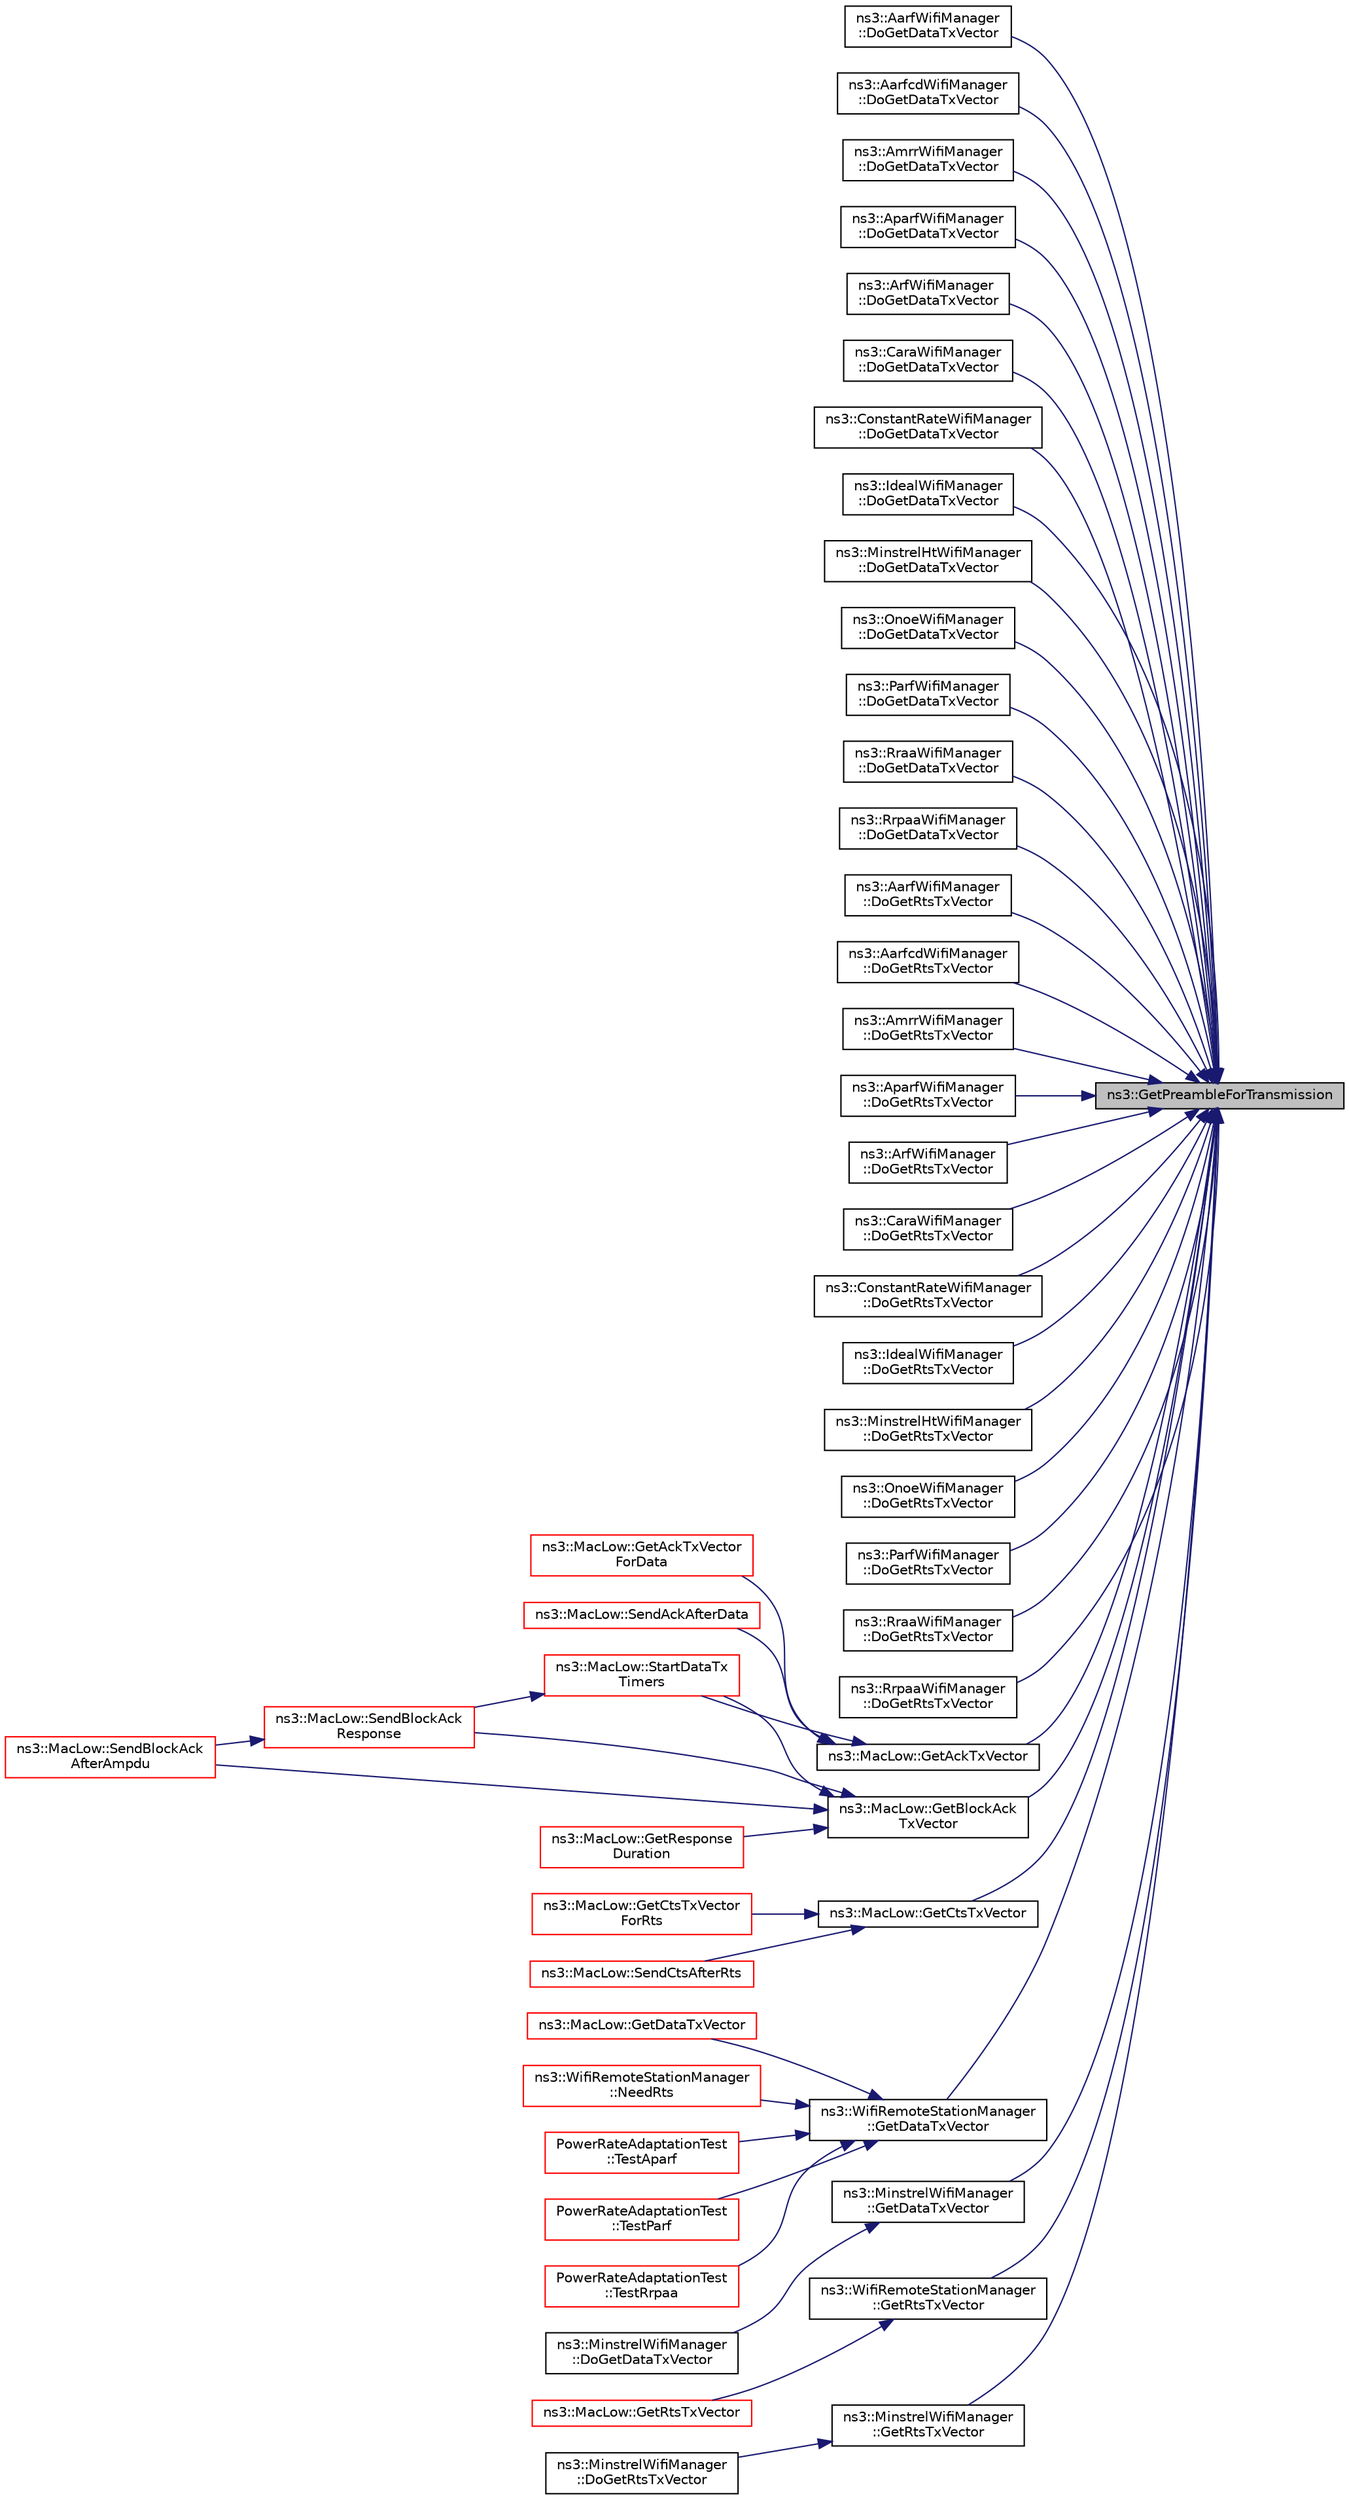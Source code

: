 digraph "ns3::GetPreambleForTransmission"
{
 // LATEX_PDF_SIZE
  edge [fontname="Helvetica",fontsize="10",labelfontname="Helvetica",labelfontsize="10"];
  node [fontname="Helvetica",fontsize="10",shape=record];
  rankdir="RL";
  Node1 [label="ns3::GetPreambleForTransmission",height=0.2,width=0.4,color="black", fillcolor="grey75", style="filled", fontcolor="black",tooltip="Return the preamble to be used for the transmission."];
  Node1 -> Node2 [dir="back",color="midnightblue",fontsize="10",style="solid",fontname="Helvetica"];
  Node2 [label="ns3::AarfWifiManager\l::DoGetDataTxVector",height=0.2,width=0.4,color="black", fillcolor="white", style="filled",URL="$classns3_1_1_aarf_wifi_manager.html#a408d8be07102ba41125c839b01e8a7ee",tooltip=" "];
  Node1 -> Node3 [dir="back",color="midnightblue",fontsize="10",style="solid",fontname="Helvetica"];
  Node3 [label="ns3::AarfcdWifiManager\l::DoGetDataTxVector",height=0.2,width=0.4,color="black", fillcolor="white", style="filled",URL="$classns3_1_1_aarfcd_wifi_manager.html#ab9bfc915e2a36ee071995eb0247b1599",tooltip=" "];
  Node1 -> Node4 [dir="back",color="midnightblue",fontsize="10",style="solid",fontname="Helvetica"];
  Node4 [label="ns3::AmrrWifiManager\l::DoGetDataTxVector",height=0.2,width=0.4,color="black", fillcolor="white", style="filled",URL="$classns3_1_1_amrr_wifi_manager.html#ad18cc0aa1f6f6472e9e5ac2563b85e4c",tooltip=" "];
  Node1 -> Node5 [dir="back",color="midnightblue",fontsize="10",style="solid",fontname="Helvetica"];
  Node5 [label="ns3::AparfWifiManager\l::DoGetDataTxVector",height=0.2,width=0.4,color="black", fillcolor="white", style="filled",URL="$classns3_1_1_aparf_wifi_manager.html#a9be0935377c6c6052cc12407d17dafbd",tooltip=" "];
  Node1 -> Node6 [dir="back",color="midnightblue",fontsize="10",style="solid",fontname="Helvetica"];
  Node6 [label="ns3::ArfWifiManager\l::DoGetDataTxVector",height=0.2,width=0.4,color="black", fillcolor="white", style="filled",URL="$classns3_1_1_arf_wifi_manager.html#a6bd79d80cbb7f743aa1bece1e5c24584",tooltip=" "];
  Node1 -> Node7 [dir="back",color="midnightblue",fontsize="10",style="solid",fontname="Helvetica"];
  Node7 [label="ns3::CaraWifiManager\l::DoGetDataTxVector",height=0.2,width=0.4,color="black", fillcolor="white", style="filled",URL="$classns3_1_1_cara_wifi_manager.html#a948e474fbc8dd16211dc6f6fcb6ef496",tooltip=" "];
  Node1 -> Node8 [dir="back",color="midnightblue",fontsize="10",style="solid",fontname="Helvetica"];
  Node8 [label="ns3::ConstantRateWifiManager\l::DoGetDataTxVector",height=0.2,width=0.4,color="black", fillcolor="white", style="filled",URL="$classns3_1_1_constant_rate_wifi_manager.html#a1e14573f51c878a2fa5511a2c43a2024",tooltip=" "];
  Node1 -> Node9 [dir="back",color="midnightblue",fontsize="10",style="solid",fontname="Helvetica"];
  Node9 [label="ns3::IdealWifiManager\l::DoGetDataTxVector",height=0.2,width=0.4,color="black", fillcolor="white", style="filled",URL="$classns3_1_1_ideal_wifi_manager.html#a2e7570eb1f5cbef1067cfb714e94218e",tooltip=" "];
  Node1 -> Node10 [dir="back",color="midnightblue",fontsize="10",style="solid",fontname="Helvetica"];
  Node10 [label="ns3::MinstrelHtWifiManager\l::DoGetDataTxVector",height=0.2,width=0.4,color="black", fillcolor="white", style="filled",URL="$classns3_1_1_minstrel_ht_wifi_manager.html#abc2436c9c8dabb7c78907f478e1bb8c7",tooltip=" "];
  Node1 -> Node11 [dir="back",color="midnightblue",fontsize="10",style="solid",fontname="Helvetica"];
  Node11 [label="ns3::OnoeWifiManager\l::DoGetDataTxVector",height=0.2,width=0.4,color="black", fillcolor="white", style="filled",URL="$classns3_1_1_onoe_wifi_manager.html#a58c4d341696639d4b0ea618275461da4",tooltip=" "];
  Node1 -> Node12 [dir="back",color="midnightblue",fontsize="10",style="solid",fontname="Helvetica"];
  Node12 [label="ns3::ParfWifiManager\l::DoGetDataTxVector",height=0.2,width=0.4,color="black", fillcolor="white", style="filled",URL="$classns3_1_1_parf_wifi_manager.html#a5a7cc006d12987077a3afc4edd76da86",tooltip=" "];
  Node1 -> Node13 [dir="back",color="midnightblue",fontsize="10",style="solid",fontname="Helvetica"];
  Node13 [label="ns3::RraaWifiManager\l::DoGetDataTxVector",height=0.2,width=0.4,color="black", fillcolor="white", style="filled",URL="$classns3_1_1_rraa_wifi_manager.html#acc7f56a51e22431479e1d534ad7ece84",tooltip=" "];
  Node1 -> Node14 [dir="back",color="midnightblue",fontsize="10",style="solid",fontname="Helvetica"];
  Node14 [label="ns3::RrpaaWifiManager\l::DoGetDataTxVector",height=0.2,width=0.4,color="black", fillcolor="white", style="filled",URL="$classns3_1_1_rrpaa_wifi_manager.html#add26dac79b43d5c0114ba30e8cb29a9e",tooltip=" "];
  Node1 -> Node15 [dir="back",color="midnightblue",fontsize="10",style="solid",fontname="Helvetica"];
  Node15 [label="ns3::AarfWifiManager\l::DoGetRtsTxVector",height=0.2,width=0.4,color="black", fillcolor="white", style="filled",URL="$classns3_1_1_aarf_wifi_manager.html#a4c2d4fbb34d152c3c4fe4530681da512",tooltip=" "];
  Node1 -> Node16 [dir="back",color="midnightblue",fontsize="10",style="solid",fontname="Helvetica"];
  Node16 [label="ns3::AarfcdWifiManager\l::DoGetRtsTxVector",height=0.2,width=0.4,color="black", fillcolor="white", style="filled",URL="$classns3_1_1_aarfcd_wifi_manager.html#a4c4e397e54ae8ff36a90a1e044825586",tooltip=" "];
  Node1 -> Node17 [dir="back",color="midnightblue",fontsize="10",style="solid",fontname="Helvetica"];
  Node17 [label="ns3::AmrrWifiManager\l::DoGetRtsTxVector",height=0.2,width=0.4,color="black", fillcolor="white", style="filled",URL="$classns3_1_1_amrr_wifi_manager.html#a036c453d18e33475b8ad75922682d214",tooltip=" "];
  Node1 -> Node18 [dir="back",color="midnightblue",fontsize="10",style="solid",fontname="Helvetica"];
  Node18 [label="ns3::AparfWifiManager\l::DoGetRtsTxVector",height=0.2,width=0.4,color="black", fillcolor="white", style="filled",URL="$classns3_1_1_aparf_wifi_manager.html#a091b6da1ff7d3d0ae61ca96dc4ee256b",tooltip=" "];
  Node1 -> Node19 [dir="back",color="midnightblue",fontsize="10",style="solid",fontname="Helvetica"];
  Node19 [label="ns3::ArfWifiManager\l::DoGetRtsTxVector",height=0.2,width=0.4,color="black", fillcolor="white", style="filled",URL="$classns3_1_1_arf_wifi_manager.html#a56217b6af0b44febda8b48266562e284",tooltip=" "];
  Node1 -> Node20 [dir="back",color="midnightblue",fontsize="10",style="solid",fontname="Helvetica"];
  Node20 [label="ns3::CaraWifiManager\l::DoGetRtsTxVector",height=0.2,width=0.4,color="black", fillcolor="white", style="filled",URL="$classns3_1_1_cara_wifi_manager.html#a2361885b5679a859cb55c0b29da0c1ad",tooltip=" "];
  Node1 -> Node21 [dir="back",color="midnightblue",fontsize="10",style="solid",fontname="Helvetica"];
  Node21 [label="ns3::ConstantRateWifiManager\l::DoGetRtsTxVector",height=0.2,width=0.4,color="black", fillcolor="white", style="filled",URL="$classns3_1_1_constant_rate_wifi_manager.html#aceb6e32d01d5c3279e96bafde5568719",tooltip=" "];
  Node1 -> Node22 [dir="back",color="midnightblue",fontsize="10",style="solid",fontname="Helvetica"];
  Node22 [label="ns3::IdealWifiManager\l::DoGetRtsTxVector",height=0.2,width=0.4,color="black", fillcolor="white", style="filled",URL="$classns3_1_1_ideal_wifi_manager.html#ab263f9a1c04747b2c2b55774bf97854a",tooltip=" "];
  Node1 -> Node23 [dir="back",color="midnightblue",fontsize="10",style="solid",fontname="Helvetica"];
  Node23 [label="ns3::MinstrelHtWifiManager\l::DoGetRtsTxVector",height=0.2,width=0.4,color="black", fillcolor="white", style="filled",URL="$classns3_1_1_minstrel_ht_wifi_manager.html#a8628d42b27a3bf5cbbd4ea0ec2a79307",tooltip=" "];
  Node1 -> Node24 [dir="back",color="midnightblue",fontsize="10",style="solid",fontname="Helvetica"];
  Node24 [label="ns3::OnoeWifiManager\l::DoGetRtsTxVector",height=0.2,width=0.4,color="black", fillcolor="white", style="filled",URL="$classns3_1_1_onoe_wifi_manager.html#a235403aacb2b69d019b23a86263623d7",tooltip=" "];
  Node1 -> Node25 [dir="back",color="midnightblue",fontsize="10",style="solid",fontname="Helvetica"];
  Node25 [label="ns3::ParfWifiManager\l::DoGetRtsTxVector",height=0.2,width=0.4,color="black", fillcolor="white", style="filled",URL="$classns3_1_1_parf_wifi_manager.html#a693981d57d5f1bdce6a80acf2b0f36a2",tooltip=" "];
  Node1 -> Node26 [dir="back",color="midnightblue",fontsize="10",style="solid",fontname="Helvetica"];
  Node26 [label="ns3::RraaWifiManager\l::DoGetRtsTxVector",height=0.2,width=0.4,color="black", fillcolor="white", style="filled",URL="$classns3_1_1_rraa_wifi_manager.html#a68148d81b6e49676837ec93f43f6f005",tooltip=" "];
  Node1 -> Node27 [dir="back",color="midnightblue",fontsize="10",style="solid",fontname="Helvetica"];
  Node27 [label="ns3::RrpaaWifiManager\l::DoGetRtsTxVector",height=0.2,width=0.4,color="black", fillcolor="white", style="filled",URL="$classns3_1_1_rrpaa_wifi_manager.html#ae174e676f819aa2337f06d21408d007c",tooltip=" "];
  Node1 -> Node28 [dir="back",color="midnightblue",fontsize="10",style="solid",fontname="Helvetica"];
  Node28 [label="ns3::MacLow::GetAckTxVector",height=0.2,width=0.4,color="black", fillcolor="white", style="filled",URL="$classns3_1_1_mac_low.html#aae813ebc059b7e6aa1c88607e2969936",tooltip="Return a TXVECTOR for the Ack frame given the destination and the mode of the Data used by the sender..."];
  Node28 -> Node29 [dir="back",color="midnightblue",fontsize="10",style="solid",fontname="Helvetica"];
  Node29 [label="ns3::MacLow::GetAckTxVector\lForData",height=0.2,width=0.4,color="red", fillcolor="white", style="filled",URL="$classns3_1_1_mac_low.html#aaa82a9f5d9971541a7135f39c4287104",tooltip="Return a TXVECTOR for the BlockAck frame given the destination and the mode of the Data used by the s..."];
  Node28 -> Node31 [dir="back",color="midnightblue",fontsize="10",style="solid",fontname="Helvetica"];
  Node31 [label="ns3::MacLow::SendAckAfterData",height=0.2,width=0.4,color="red", fillcolor="white", style="filled",URL="$classns3_1_1_mac_low.html#a8db1635644b89072dfcb5fbc2330031b",tooltip="Send Ack after receiving Data."];
  Node28 -> Node35 [dir="back",color="midnightblue",fontsize="10",style="solid",fontname="Helvetica"];
  Node35 [label="ns3::MacLow::StartDataTx\lTimers",height=0.2,width=0.4,color="red", fillcolor="white", style="filled",URL="$classns3_1_1_mac_low.html#ae7e8072b7d1f8b775000f6f07ee5a3c1",tooltip="Start a Data timer by scheduling appropriate Ack timeout."];
  Node35 -> Node36 [dir="back",color="midnightblue",fontsize="10",style="solid",fontname="Helvetica"];
  Node36 [label="ns3::MacLow::SendBlockAck\lResponse",height=0.2,width=0.4,color="red", fillcolor="white", style="filled",URL="$classns3_1_1_mac_low.html#a85c374be43ba3bd52fd1ad6efdfef6c6",tooltip="This method creates BlockAck frame with header equals to blockAck and start its transmission."];
  Node36 -> Node37 [dir="back",color="midnightblue",fontsize="10",style="solid",fontname="Helvetica"];
  Node37 [label="ns3::MacLow::SendBlockAck\lAfterAmpdu",height=0.2,width=0.4,color="red", fillcolor="white", style="filled",URL="$classns3_1_1_mac_low.html#af6e2acc771d188c0959871f142912296",tooltip="Invoked after an A-MPDU has been received."];
  Node1 -> Node44 [dir="back",color="midnightblue",fontsize="10",style="solid",fontname="Helvetica"];
  Node44 [label="ns3::MacLow::GetBlockAck\lTxVector",height=0.2,width=0.4,color="black", fillcolor="white", style="filled",URL="$classns3_1_1_mac_low.html#a227f7cf96af4e059f660cd6668869e69",tooltip="Return a TXVECTOR for the BlockAck frame given the destination and the mode of the Data used by the s..."];
  Node44 -> Node45 [dir="back",color="midnightblue",fontsize="10",style="solid",fontname="Helvetica"];
  Node45 [label="ns3::MacLow::GetResponse\lDuration",height=0.2,width=0.4,color="red", fillcolor="white", style="filled",URL="$classns3_1_1_mac_low.html#ae23ccb3c313c640daf5bd4c857eb0d7a",tooltip="Return the time required to transmit the response frames (Ack or BAR+BA following the policy configur..."];
  Node44 -> Node37 [dir="back",color="midnightblue",fontsize="10",style="solid",fontname="Helvetica"];
  Node44 -> Node36 [dir="back",color="midnightblue",fontsize="10",style="solid",fontname="Helvetica"];
  Node44 -> Node35 [dir="back",color="midnightblue",fontsize="10",style="solid",fontname="Helvetica"];
  Node1 -> Node50 [dir="back",color="midnightblue",fontsize="10",style="solid",fontname="Helvetica"];
  Node50 [label="ns3::MacLow::GetCtsTxVector",height=0.2,width=0.4,color="black", fillcolor="white", style="filled",URL="$classns3_1_1_mac_low.html#abe2810a59020adbcf64abbef2bcf319f",tooltip="Return a TXVECTOR for the CTS frame given the destination and the mode of the RTS used by the sender."];
  Node50 -> Node51 [dir="back",color="midnightblue",fontsize="10",style="solid",fontname="Helvetica"];
  Node51 [label="ns3::MacLow::GetCtsTxVector\lForRts",height=0.2,width=0.4,color="red", fillcolor="white", style="filled",URL="$classns3_1_1_mac_low.html#a10a0e90050844fe4273e1259fb23530f",tooltip="Return a TXVECTOR for the CTS frame given the destination and the mode of the RTS used by the sender."];
  Node50 -> Node53 [dir="back",color="midnightblue",fontsize="10",style="solid",fontname="Helvetica"];
  Node53 [label="ns3::MacLow::SendCtsAfterRts",height=0.2,width=0.4,color="red", fillcolor="white", style="filled",URL="$classns3_1_1_mac_low.html#aebcd4c3e8d64fb53af1f8a862c766e33",tooltip="Send CTS after receiving RTS."];
  Node1 -> Node54 [dir="back",color="midnightblue",fontsize="10",style="solid",fontname="Helvetica"];
  Node54 [label="ns3::WifiRemoteStationManager\l::GetDataTxVector",height=0.2,width=0.4,color="black", fillcolor="white", style="filled",URL="$classns3_1_1_wifi_remote_station_manager.html#a694863b2c3093952b2629e5a2d341a75",tooltip=" "];
  Node54 -> Node55 [dir="back",color="midnightblue",fontsize="10",style="solid",fontname="Helvetica"];
  Node55 [label="ns3::MacLow::GetDataTxVector",height=0.2,width=0.4,color="red", fillcolor="white", style="filled",URL="$classns3_1_1_mac_low.html#aeb3a8ccdb7a068b7ee69d507a66a1b60",tooltip="Return a TXVECTOR for the Data frame given the destination."];
  Node54 -> Node58 [dir="back",color="midnightblue",fontsize="10",style="solid",fontname="Helvetica"];
  Node58 [label="ns3::WifiRemoteStationManager\l::NeedRts",height=0.2,width=0.4,color="red", fillcolor="white", style="filled",URL="$classns3_1_1_wifi_remote_station_manager.html#a39ace4bf721e87a345bcd650f990ae3c",tooltip=" "];
  Node54 -> Node149 [dir="back",color="midnightblue",fontsize="10",style="solid",fontname="Helvetica"];
  Node149 [label="PowerRateAdaptationTest\l::TestAparf",height=0.2,width=0.4,color="red", fillcolor="white", style="filled",URL="$class_power_rate_adaptation_test.html#a3c3954526cb787125fea4c50cfe76174",tooltip="Test aparf function."];
  Node54 -> Node151 [dir="back",color="midnightblue",fontsize="10",style="solid",fontname="Helvetica"];
  Node151 [label="PowerRateAdaptationTest\l::TestParf",height=0.2,width=0.4,color="red", fillcolor="white", style="filled",URL="$class_power_rate_adaptation_test.html#a06db52c180644f3b961de054c41f2115",tooltip="Test parf function."];
  Node54 -> Node152 [dir="back",color="midnightblue",fontsize="10",style="solid",fontname="Helvetica"];
  Node152 [label="PowerRateAdaptationTest\l::TestRrpaa",height=0.2,width=0.4,color="red", fillcolor="white", style="filled",URL="$class_power_rate_adaptation_test.html#af0e5f044ed9bdf20dc203926ff8677b4",tooltip="Test rrpaa function."];
  Node1 -> Node153 [dir="back",color="midnightblue",fontsize="10",style="solid",fontname="Helvetica"];
  Node153 [label="ns3::MinstrelWifiManager\l::GetDataTxVector",height=0.2,width=0.4,color="black", fillcolor="white", style="filled",URL="$classns3_1_1_minstrel_wifi_manager.html#afc42d002709fb4334ae5b164bfa07aa8",tooltip="Get data transmit vector."];
  Node153 -> Node154 [dir="back",color="midnightblue",fontsize="10",style="solid",fontname="Helvetica"];
  Node154 [label="ns3::MinstrelWifiManager\l::DoGetDataTxVector",height=0.2,width=0.4,color="black", fillcolor="white", style="filled",URL="$classns3_1_1_minstrel_wifi_manager.html#aea34c1267e390ce04c3b50bd6df69173",tooltip=" "];
  Node1 -> Node155 [dir="back",color="midnightblue",fontsize="10",style="solid",fontname="Helvetica"];
  Node155 [label="ns3::WifiRemoteStationManager\l::GetRtsTxVector",height=0.2,width=0.4,color="black", fillcolor="white", style="filled",URL="$classns3_1_1_wifi_remote_station_manager.html#af1d1d8ad08efe3fbe876c67c17e89ef2",tooltip=" "];
  Node155 -> Node156 [dir="back",color="midnightblue",fontsize="10",style="solid",fontname="Helvetica"];
  Node156 [label="ns3::MacLow::GetRtsTxVector",height=0.2,width=0.4,color="red", fillcolor="white", style="filled",URL="$classns3_1_1_mac_low.html#a89fbeddfe91a47f0dcc1f3d7fd5108a0",tooltip="Return a TXVECTOR for the RTS frame given the destination."];
  Node1 -> Node158 [dir="back",color="midnightblue",fontsize="10",style="solid",fontname="Helvetica"];
  Node158 [label="ns3::MinstrelWifiManager\l::GetRtsTxVector",height=0.2,width=0.4,color="black", fillcolor="white", style="filled",URL="$classns3_1_1_minstrel_wifi_manager.html#a8643a7d64b0cebcdba66207e36c2b1c6",tooltip="Get RTS transmit vector."];
  Node158 -> Node159 [dir="back",color="midnightblue",fontsize="10",style="solid",fontname="Helvetica"];
  Node159 [label="ns3::MinstrelWifiManager\l::DoGetRtsTxVector",height=0.2,width=0.4,color="black", fillcolor="white", style="filled",URL="$classns3_1_1_minstrel_wifi_manager.html#a8284c7164c9e5813a9f377ad120f4e18",tooltip=" "];
}
